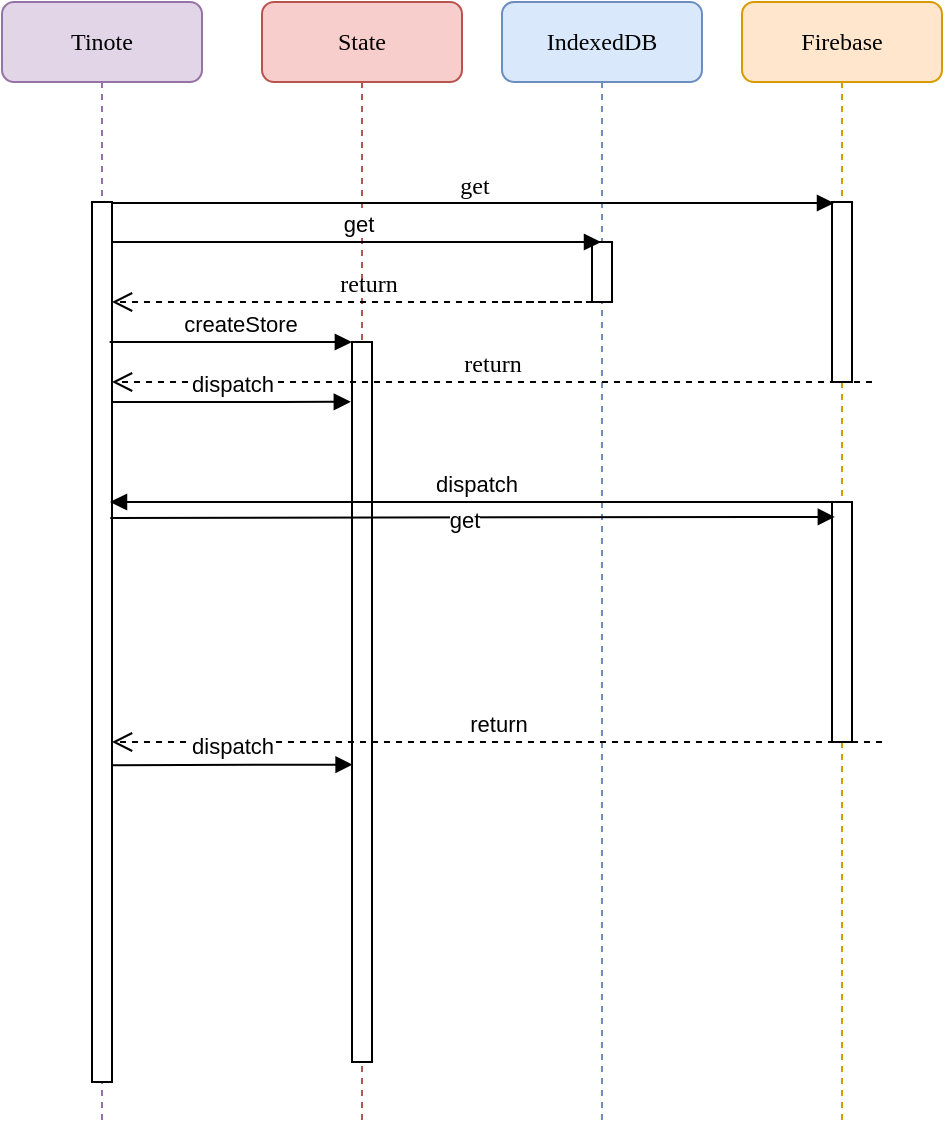 <mxfile version="13.3.4" type="device"><diagram name="Page-1" id="13e1069c-82ec-6db2-03f1-153e76fe0fe0"><mxGraphModel dx="782" dy="689" grid="1" gridSize="10" guides="1" tooltips="1" connect="1" arrows="1" fold="1" page="1" pageScale="1" pageWidth="1100" pageHeight="850" background="#ffffff" math="0" shadow="0"><root><mxCell id="0"/><mxCell id="1" parent="0"/><mxCell id="7baba1c4bc27f4b0-3" value="IndexedDB" style="shape=umlLifeline;perimeter=lifelinePerimeter;whiteSpace=wrap;html=1;container=1;collapsible=0;recursiveResize=0;outlineConnect=0;rounded=1;shadow=0;comic=0;labelBackgroundColor=none;strokeWidth=1;fontFamily=Verdana;fontSize=12;align=center;fillColor=#dae8fc;strokeColor=#6c8ebf;" parent="1" vertex="1"><mxGeometry x="350" y="80" width="100" height="560" as="geometry"/></mxCell><mxCell id="7baba1c4bc27f4b0-13" value="" style="html=1;points=[];perimeter=orthogonalPerimeter;rounded=0;shadow=0;comic=0;labelBackgroundColor=none;strokeWidth=1;fontFamily=Verdana;fontSize=12;align=center;" parent="7baba1c4bc27f4b0-3" vertex="1"><mxGeometry x="45" y="120" width="10" height="30" as="geometry"/></mxCell><mxCell id="7baba1c4bc27f4b0-4" value="Firebase" style="shape=umlLifeline;perimeter=lifelinePerimeter;whiteSpace=wrap;html=1;container=1;collapsible=0;recursiveResize=0;outlineConnect=0;rounded=1;shadow=0;comic=0;labelBackgroundColor=none;strokeWidth=1;fontFamily=Verdana;fontSize=12;align=center;fillColor=#ffe6cc;strokeColor=#d79b00;" parent="1" vertex="1"><mxGeometry x="470" y="80" width="100" height="560" as="geometry"/></mxCell><mxCell id="7baba1c4bc27f4b0-16" value="" style="html=1;points=[];perimeter=orthogonalPerimeter;rounded=0;shadow=0;comic=0;labelBackgroundColor=none;strokeWidth=1;fontFamily=Verdana;fontSize=12;align=center;" parent="7baba1c4bc27f4b0-4" vertex="1"><mxGeometry x="45" y="100" width="10" height="90" as="geometry"/></mxCell><mxCell id="7baba1c4bc27f4b0-22" value="" style="html=1;points=[];perimeter=orthogonalPerimeter;rounded=0;shadow=0;comic=0;labelBackgroundColor=none;strokeWidth=1;fontFamily=Verdana;fontSize=12;align=center;" parent="7baba1c4bc27f4b0-4" vertex="1"><mxGeometry x="45" y="250" width="10" height="120" as="geometry"/></mxCell><mxCell id="7baba1c4bc27f4b0-5" value="State" style="shape=umlLifeline;perimeter=lifelinePerimeter;whiteSpace=wrap;html=1;container=1;collapsible=0;recursiveResize=0;outlineConnect=0;rounded=1;shadow=0;comic=0;labelBackgroundColor=none;strokeWidth=1;fontFamily=Verdana;fontSize=12;align=center;fillColor=#f8cecc;strokeColor=#b85450;" parent="1" vertex="1"><mxGeometry x="230" y="80" width="100" height="560" as="geometry"/></mxCell><mxCell id="7baba1c4bc27f4b0-19" value="" style="html=1;points=[];perimeter=orthogonalPerimeter;rounded=0;shadow=0;comic=0;labelBackgroundColor=none;strokeWidth=1;fontFamily=Verdana;fontSize=12;align=center;" parent="7baba1c4bc27f4b0-5" vertex="1"><mxGeometry x="45" y="170" width="10" height="360" as="geometry"/></mxCell><mxCell id="7baba1c4bc27f4b0-8" value="Tinote" style="shape=umlLifeline;perimeter=lifelinePerimeter;whiteSpace=wrap;html=1;container=1;collapsible=0;recursiveResize=0;outlineConnect=0;rounded=1;shadow=0;comic=0;labelBackgroundColor=none;strokeWidth=1;fontFamily=Verdana;fontSize=12;align=center;fillColor=#e1d5e7;strokeColor=#9673a6;" parent="1" vertex="1"><mxGeometry x="100" y="80" width="100" height="560" as="geometry"/></mxCell><mxCell id="7baba1c4bc27f4b0-9" value="" style="html=1;points=[];perimeter=orthogonalPerimeter;rounded=0;shadow=0;comic=0;labelBackgroundColor=none;strokeWidth=1;fontFamily=Verdana;fontSize=12;align=center;" parent="7baba1c4bc27f4b0-8" vertex="1"><mxGeometry x="45" y="100" width="10" height="440" as="geometry"/></mxCell><mxCell id="7baba1c4bc27f4b0-11" value="get" style="html=1;verticalAlign=bottom;endArrow=block;entryX=0.1;entryY=0.006;labelBackgroundColor=none;fontFamily=Verdana;fontSize=12;edgeStyle=elbowEdgeStyle;elbow=vertical;entryDx=0;entryDy=0;entryPerimeter=0;" parent="1" source="7baba1c4bc27f4b0-9" target="7baba1c4bc27f4b0-16" edge="1"><mxGeometry relative="1" as="geometry"><mxPoint x="220" y="190" as="sourcePoint"/><mxPoint x="285" y="180" as="targetPoint"/></mxGeometry></mxCell><mxCell id="9M5r1WS-ik0C41TYUDax-2" value="get" style="html=1;verticalAlign=bottom;endArrow=block;" edge="1" parent="1" source="7baba1c4bc27f4b0-9" target="7baba1c4bc27f4b0-3"><mxGeometry width="80" relative="1" as="geometry"><mxPoint x="150" y="220" as="sourcePoint"/><mxPoint x="230" y="220" as="targetPoint"/><Array as="points"><mxPoint x="260" y="200"/></Array></mxGeometry></mxCell><mxCell id="9M5r1WS-ik0C41TYUDax-3" value="return" style="html=1;verticalAlign=bottom;endArrow=open;dashed=1;endSize=8;labelBackgroundColor=none;fontFamily=Verdana;fontSize=12;edgeStyle=elbowEdgeStyle;elbow=vertical;" edge="1" parent="1" target="7baba1c4bc27f4b0-9"><mxGeometry x="0.161" relative="1" as="geometry"><mxPoint x="160" y="230" as="targetPoint"/><Array as="points"><mxPoint x="405" y="230"/></Array><mxPoint x="350" y="230" as="sourcePoint"/><mxPoint as="offset"/></mxGeometry></mxCell><mxCell id="9M5r1WS-ik0C41TYUDax-5" value="return" style="html=1;verticalAlign=bottom;endArrow=open;dashed=1;endSize=8;exitX=0;exitY=0.95;labelBackgroundColor=none;fontFamily=Verdana;fontSize=12;" edge="1" parent="1" target="7baba1c4bc27f4b0-9"><mxGeometry relative="1" as="geometry"><mxPoint x="160" y="270" as="targetPoint"/><mxPoint x="535" y="270" as="sourcePoint"/></mxGeometry></mxCell><mxCell id="9M5r1WS-ik0C41TYUDax-4" value="createStore" style="html=1;verticalAlign=bottom;endArrow=block;exitX=0.883;exitY=0.159;exitDx=0;exitDy=0;exitPerimeter=0;entryX=-0.006;entryY=0;entryDx=0;entryDy=0;entryPerimeter=0;" edge="1" parent="1" source="7baba1c4bc27f4b0-9" target="7baba1c4bc27f4b0-19"><mxGeometry x="0.407" y="-20" width="80" relative="1" as="geometry"><mxPoint x="160" y="250" as="sourcePoint"/><mxPoint x="280" y="250" as="targetPoint"/><Array as="points"><mxPoint x="260" y="250"/></Array><mxPoint x="-20" y="-20" as="offset"/></mxGeometry></mxCell><mxCell id="9M5r1WS-ik0C41TYUDax-8" value="dispatch" style="html=1;verticalAlign=bottom;endArrow=block;entryX=-0.059;entryY=0.083;entryDx=0;entryDy=0;entryPerimeter=0;" edge="1" parent="1" source="7baba1c4bc27f4b0-9" target="7baba1c4bc27f4b0-19"><mxGeometry width="80" relative="1" as="geometry"><mxPoint x="160" y="290" as="sourcePoint"/><mxPoint x="270" y="280" as="targetPoint"/><Array as="points"><mxPoint x="230" y="280"/></Array></mxGeometry></mxCell><mxCell id="9M5r1WS-ik0C41TYUDax-9" value="dispatch" style="html=1;verticalAlign=bottom;endArrow=block;" edge="1" parent="1" source="7baba1c4bc27f4b0-4"><mxGeometry width="80" relative="1" as="geometry"><mxPoint x="470" y="330" as="sourcePoint"/><mxPoint x="154" y="330" as="targetPoint"/><Array as="points"><mxPoint x="250" y="330"/></Array></mxGeometry></mxCell><mxCell id="9M5r1WS-ik0C41TYUDax-10" value="get" style="html=1;verticalAlign=bottom;endArrow=block;exitX=0.914;exitY=0.359;exitDx=0;exitDy=0;exitPerimeter=0;entryX=0.143;entryY=0.062;entryDx=0;entryDy=0;entryPerimeter=0;" edge="1" parent="1" source="7baba1c4bc27f4b0-9" target="7baba1c4bc27f4b0-22"><mxGeometry x="-0.024" y="-10" width="80" relative="1" as="geometry"><mxPoint x="180" y="340" as="sourcePoint"/><mxPoint x="530" y="338" as="targetPoint"/><mxPoint as="offset"/></mxGeometry></mxCell><mxCell id="9M5r1WS-ik0C41TYUDax-12" value="return" style="html=1;verticalAlign=bottom;endArrow=open;dashed=1;endSize=8;" edge="1" parent="1" target="7baba1c4bc27f4b0-9"><mxGeometry relative="1" as="geometry"><mxPoint x="540" y="450" as="sourcePoint"/><mxPoint x="300" y="450" as="targetPoint"/></mxGeometry></mxCell><mxCell id="9M5r1WS-ik0C41TYUDax-11" value="dispatch" style="html=1;verticalAlign=bottom;endArrow=block;exitX=1.029;exitY=0.64;exitDx=0;exitDy=0;exitPerimeter=0;entryX=0.029;entryY=0.587;entryDx=0;entryDy=0;entryPerimeter=0;" edge="1" parent="1" source="7baba1c4bc27f4b0-9" target="7baba1c4bc27f4b0-19"><mxGeometry width="80" relative="1" as="geometry"><mxPoint x="170" y="480" as="sourcePoint"/><mxPoint x="260" y="462" as="targetPoint"/></mxGeometry></mxCell></root></mxGraphModel></diagram></mxfile>